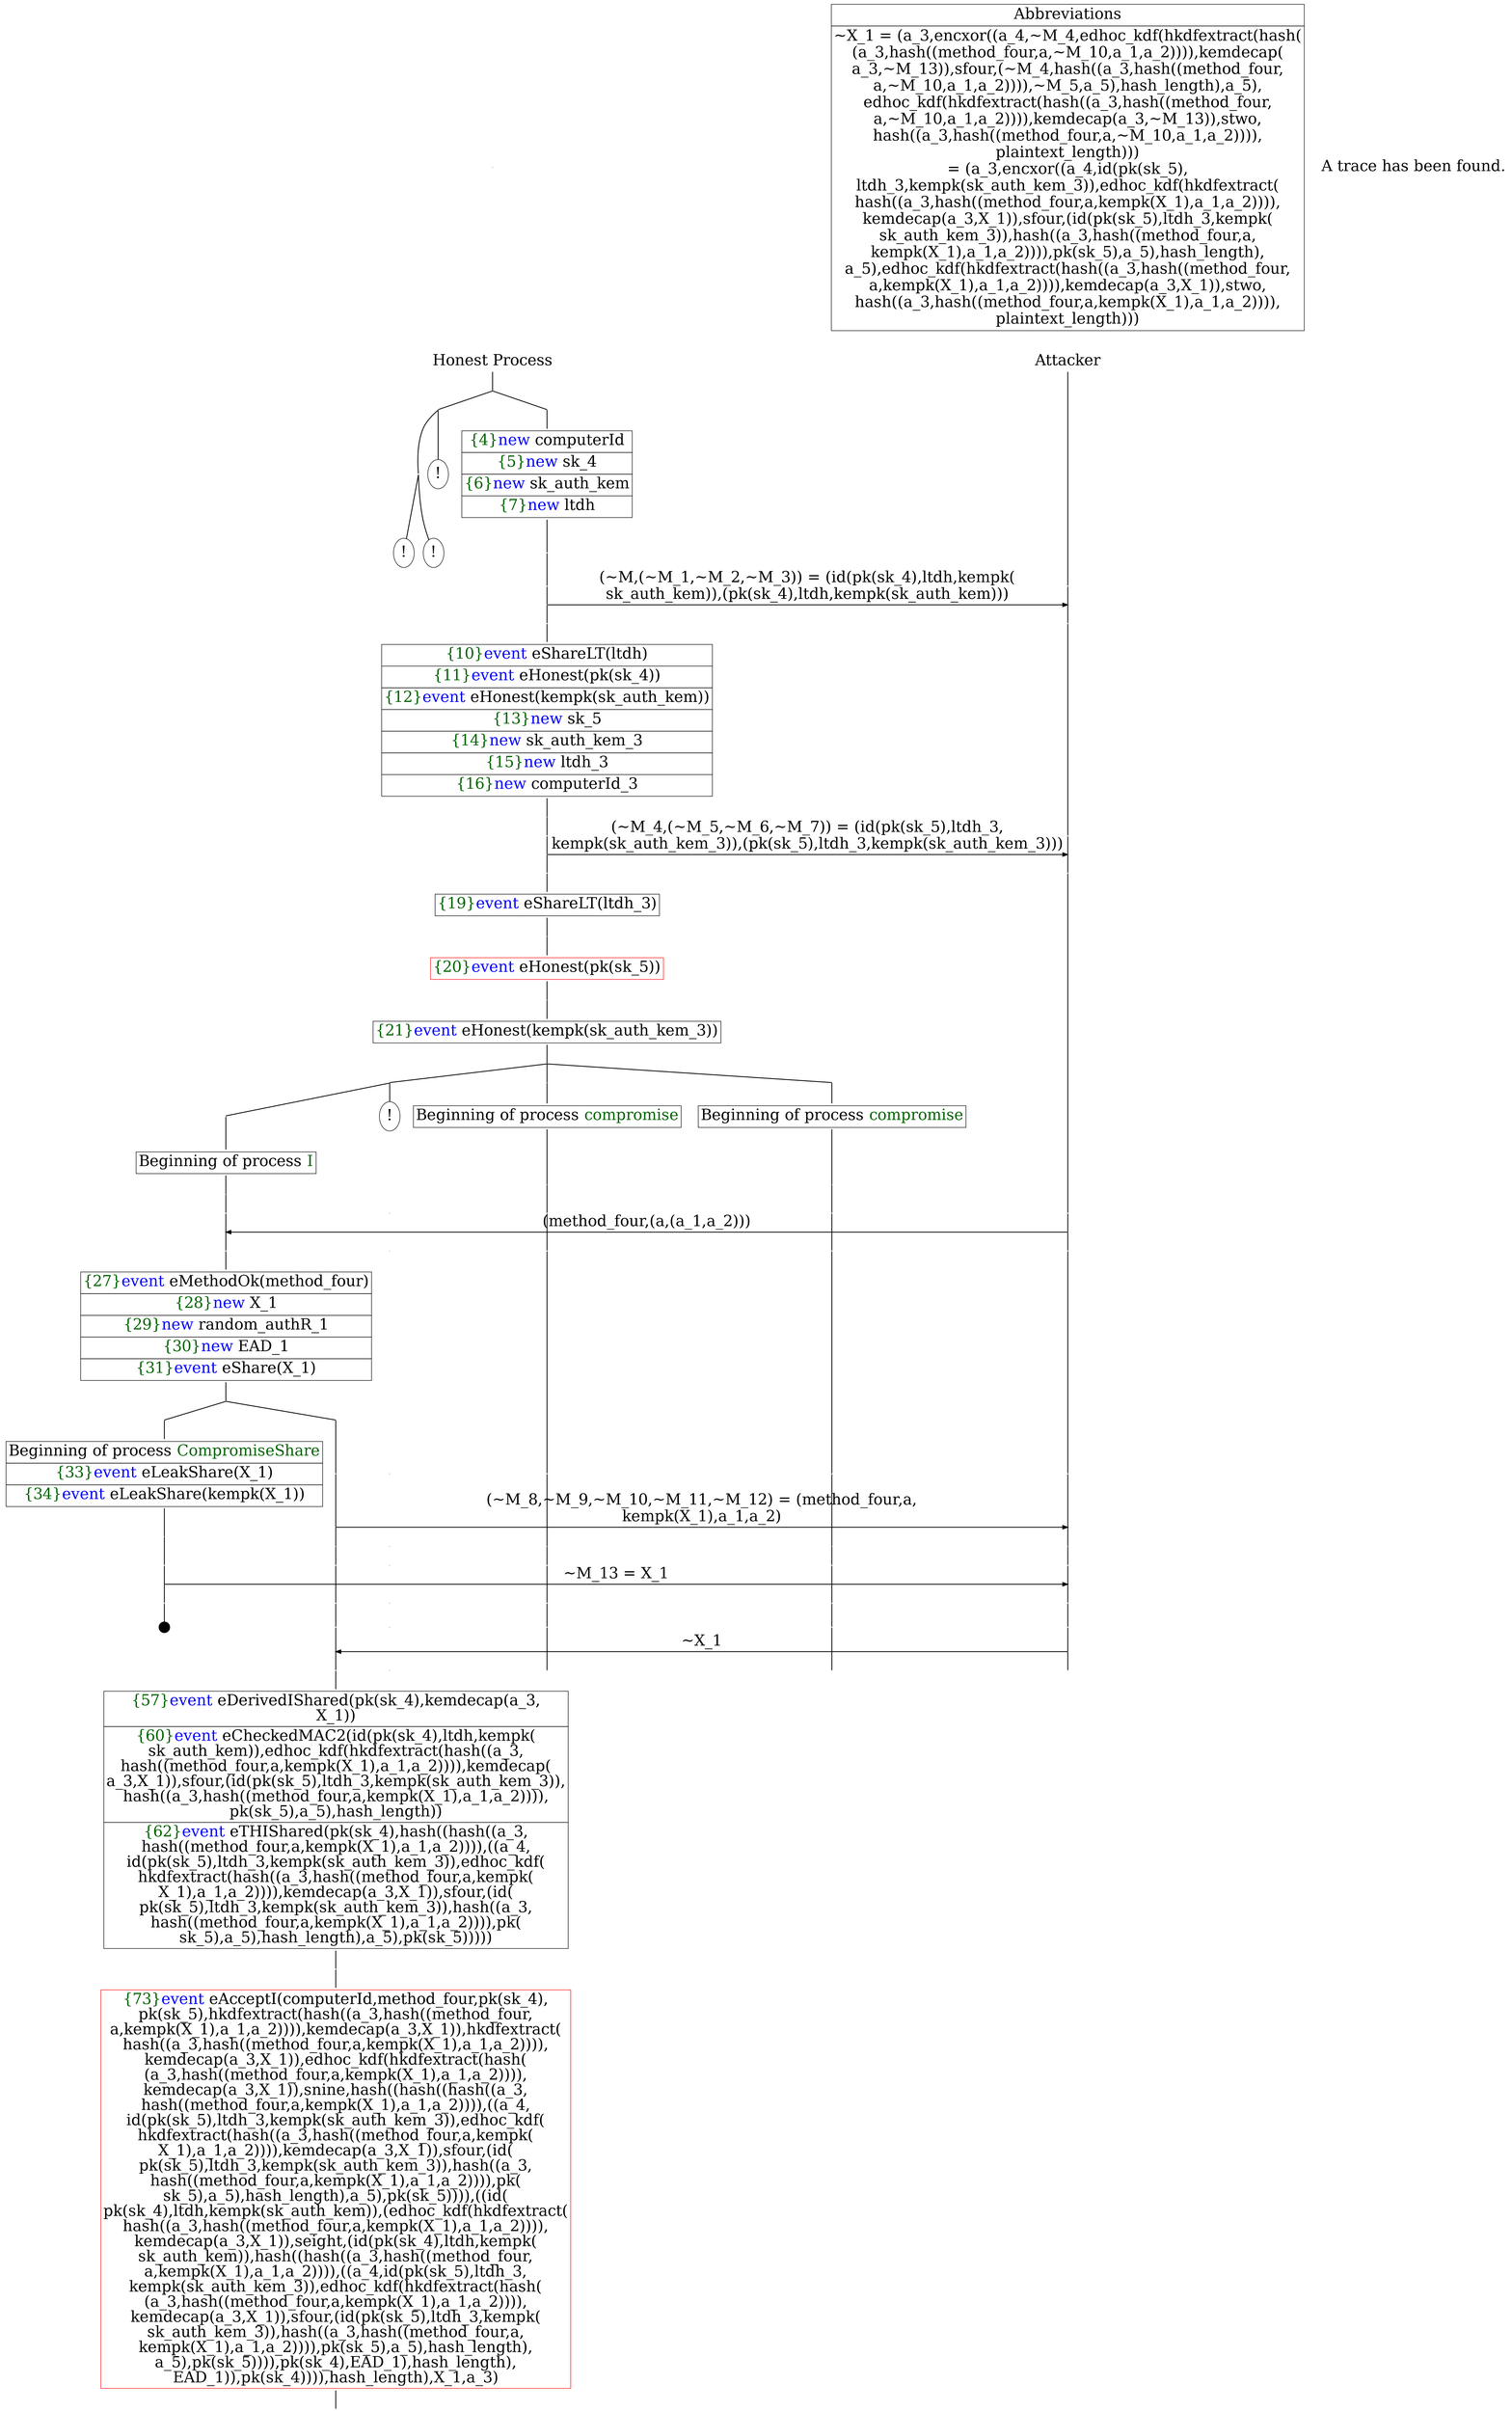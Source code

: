 digraph {
graph [ordering = out]
edge [arrowhead = none, penwidth = 1.6, fontsize = 30]
node [shape = point, width = 0, height = 0, fontsize = 30]
Trace<br/>
[label = <A trace has been found.<br/>
>, shape = plaintext]
P0__0 [label = "Honest Process", shape = plaintext]
P__0 [label = "Attacker", shape = plaintext]
Trace -> P0__0 [label = "", style = invisible, weight = 100]{rank = same; P0__0 P__0}
P0__0 -> P0__1 [label = <>, weight = 100]
/*RPar */
P0__1 -> P0_1__1 [label = <>]
P0__1 -> P0_0__1 [label = <>]
P0__1 [label = "", fixedsize = false, width = 0, height = 0, shape = none]
{rank = same; P0_0__1 P0_1__1}
P0_0__1 -> P0_0__2 [label = <>, weight = 100]
P0_0__2 [shape = plaintext, label = <<TABLE BORDER="0" CELLBORDER="1" CELLSPACING="0" CELLPADDING="4"> <TR><TD><FONT COLOR="darkgreen">{4}</FONT><FONT COLOR="blue">new </FONT>computerId</TD></TR><TR><TD><FONT COLOR="darkgreen">{5}</FONT><FONT COLOR="blue">new </FONT>sk_4</TD></TR><TR><TD><FONT COLOR="darkgreen">{6}</FONT><FONT COLOR="blue">new </FONT>sk_auth_kem</TD></TR><TR><TD><FONT COLOR="darkgreen">{7}</FONT><FONT COLOR="blue">new </FONT>ltdh</TD></TR></TABLE>>]
P0_0__2 -> P0_0__3 [label = <>, weight = 100]
P0_0__3 -> P0_0__4 [label = <>, weight = 100]
P__0 -> P__1 [label = <>, weight = 100]
{rank = same; P__1 P0_0__4}
P0_0__4 -> P0_0__5 [label = <>, weight = 100]
P__1 -> P__2 [label = <>, weight = 100]
{rank = same; P__2 P0_0__5}
P0_0__5 -> P__2 [label = <(~M,(~M_1,~M_2,~M_3)) = (id(pk(sk_4),ltdh,kempk(<br/>
sk_auth_kem)),(pk(sk_4),ltdh,kempk(sk_auth_kem)))>, arrowhead = normal]
P0_0__5 -> P0_0__6 [label = <>, weight = 100]
P__2 -> P__3 [label = <>, weight = 100]
{rank = same; P__3 P0_0__6}
P0_0__6 -> P0_0__7 [label = <>, weight = 100]
P0_0__7 [shape = plaintext, label = <<TABLE BORDER="0" CELLBORDER="1" CELLSPACING="0" CELLPADDING="4"> <TR><TD><FONT COLOR="darkgreen">{10}</FONT><FONT COLOR="blue">event</FONT> eShareLT(ltdh)</TD></TR><TR><TD><FONT COLOR="darkgreen">{11}</FONT><FONT COLOR="blue">event</FONT> eHonest(pk(sk_4))</TD></TR><TR><TD><FONT COLOR="darkgreen">{12}</FONT><FONT COLOR="blue">event</FONT> eHonest(kempk(sk_auth_kem))</TD></TR><TR><TD><FONT COLOR="darkgreen">{13}</FONT><FONT COLOR="blue">new </FONT>sk_5</TD></TR><TR><TD><FONT COLOR="darkgreen">{14}</FONT><FONT COLOR="blue">new </FONT>sk_auth_kem_3</TD></TR><TR><TD><FONT COLOR="darkgreen">{15}</FONT><FONT COLOR="blue">new </FONT>ltdh_3</TD></TR><TR><TD><FONT COLOR="darkgreen">{16}</FONT><FONT COLOR="blue">new </FONT>computerId_3</TD></TR></TABLE>>]
P0_0__7 -> P0_0__8 [label = <>, weight = 100]
P0_0__8 -> P0_0__9 [label = <>, weight = 100]
P__3 -> P__4 [label = <>, weight = 100]
{rank = same; P__4 P0_0__9}
P0_0__9 -> P0_0__10 [label = <>, weight = 100]
P__4 -> P__5 [label = <>, weight = 100]
{rank = same; P__5 P0_0__10}
P0_0__10 -> P__5 [label = <(~M_4,(~M_5,~M_6,~M_7)) = (id(pk(sk_5),ltdh_3,<br/>
kempk(sk_auth_kem_3)),(pk(sk_5),ltdh_3,kempk(sk_auth_kem_3)))>, arrowhead = normal]
P0_0__10 -> P0_0__11 [label = <>, weight = 100]
P__5 -> P__6 [label = <>, weight = 100]
{rank = same; P__6 P0_0__11}
P0_0__11 -> P0_0__12 [label = <>, weight = 100]
P0_0__12 [shape = plaintext, label = <<TABLE BORDER="0" CELLBORDER="1" CELLSPACING="0" CELLPADDING="4"> <TR><TD><FONT COLOR="darkgreen">{19}</FONT><FONT COLOR="blue">event</FONT> eShareLT(ltdh_3)</TD></TR></TABLE>>]
P0_0__12 -> P0_0__13 [label = <>, weight = 100]
P0_0__13 -> P0_0__14 [label = <>, weight = 100]
P0_0__14 [color = red, shape = plaintext, label = <<TABLE BORDER="0" CELLBORDER="1" CELLSPACING="0" CELLPADDING="4"> <TR><TD><FONT COLOR="darkgreen">{20}</FONT><FONT COLOR="blue">event</FONT> eHonest(pk(sk_5))</TD></TR></TABLE>>]
P0_0__14 -> P0_0__15 [label = <>, weight = 100]
P0_0__15 -> P0_0__16 [label = <>, weight = 100]
P0_0__16 [shape = plaintext, label = <<TABLE BORDER="0" CELLBORDER="1" CELLSPACING="0" CELLPADDING="4"> <TR><TD><FONT COLOR="darkgreen">{21}</FONT><FONT COLOR="blue">event</FONT> eHonest(kempk(sk_auth_kem_3))</TD></TR></TABLE>>]
P0_0__16 -> P0_0__17 [label = <>, weight = 100]
/*RPar */
P0_0__17 -> P0_0_2__17 [label = <>]
P0_0__17 -> P0_0_1__17 [label = <>]
P0_0__17 -> P0_0_0__17 [label = <>]
P0_0__17 [label = "", fixedsize = false, width = 0, height = 0, shape = none]
{rank = same; P0_0_0__17 P0_0_1__17 P0_0_2__17}
P0_0_0__17 -> P0_0_0__18 [label = <>, weight = 100]
P0_0_0__18 [shape = plaintext, label = <<TABLE BORDER="0" CELLBORDER="1" CELLSPACING="0" CELLPADDING="4"> <TR><TD>Beginning of process <FONT COLOR="darkgreen">compromise</FONT></TD></TR></TABLE>>]
P0_0_0__18 -> P0_0_0__19 [label = <>, weight = 100]
P0_0_1__17 -> P0_0_1__18 [label = <>, weight = 100]
P0_0_1__18 [shape = plaintext, label = <<TABLE BORDER="0" CELLBORDER="1" CELLSPACING="0" CELLPADDING="4"> <TR><TD>Beginning of process <FONT COLOR="darkgreen">compromise</FONT></TD></TR></TABLE>>]
P0_0_1__18 -> P0_0_1__19 [label = <>, weight = 100]
/*RPar */
P0_0_2__17 -> P0_0_2_1__17 [label = <>]
P0_0_2__17 -> P0_0_2_0__17 [label = <>]
P0_0_2__17 [label = "", fixedsize = false, width = 0, height = 0, shape = none]
{rank = same; P0_0_2_0__17 P0_0_2_1__17}
P0_0_2_0__17 [label = "!", shape = ellipse]
P0_0_2_1__17 -> P0_0_2_1__18 [label = <>, weight = 100]
P0_0_2_1__18 [shape = plaintext, label = <<TABLE BORDER="0" CELLBORDER="1" CELLSPACING="0" CELLPADDING="4"> <TR><TD>Beginning of process <FONT COLOR="darkgreen">I</FONT></TD></TR></TABLE>>]
P0_0_2_1__18 -> P0_0_2_1__19 [label = <>, weight = 100]
/*RPar */
P0_1__1 -> P0_1_1__1 [label = <>]
P0_1__1 -> P0_1_0__1 [label = <>]
P0_1__1 [label = "", fixedsize = false, width = 0, height = 0, shape = none]
{rank = same; P0_1_0__1 P0_1_1__1}
P0_1_0__1 [label = "!", shape = ellipse]
/*RPar */
P0_1_1__1 -> P0_1_1_1__1 [label = <>]
P0_1_1__1 -> P0_1_1_0__1 [label = <>]
P0_1_1__1 [label = "", fixedsize = false, width = 0, height = 0, shape = none]
{rank = same; P0_1_1_0__1 P0_1_1_1__1}
P0_1_1_0__1 [label = "!", shape = ellipse]
P0_1_1_1__1 [label = "!", shape = ellipse]
P0_0_2_1__19 -> P0_0_2_1__20 [label = <>, weight = 100]
P0_0_2_0__18 [label = "", style = invisible]
P0_0_2_0__17 -> P0_0_2_0__18 [label = <>, weight = 100, style = invisible]
P0_0_1__19 -> P0_0_1__20 [label = <>, weight = 100]
P0_0_0__19 -> P0_0_0__20 [label = <>, weight = 100]
P__6 -> P__7 [label = <>, weight = 100]
{rank = same; P__7 P0_0_0__20 P0_0_1__20 P0_0_2_0__18 P0_0_2_1__20}
P0_0_2_1__20 -> P0_0_2_1__21 [label = <>, weight = 100]
P__7 -> P__8 [label = <>, weight = 100]
{rank = same; P__8 P0_0_2_1__21}
P0_0_2_1__21 -> P__8 [label = <(method_four,(a,(a_1,a_2)))>, dir = back, arrowhead = normal]
P0_0_2_1__21 -> P0_0_2_1__22 [label = <>, weight = 100]
P0_0_2_0__19 [label = "", style = invisible]
P0_0_2_0__18 -> P0_0_2_0__19 [label = <>, weight = 100, style = invisible]
P0_0_1__20 -> P0_0_1__21 [label = <>, weight = 100]
P0_0_0__20 -> P0_0_0__21 [label = <>, weight = 100]
P__8 -> P__9 [label = <>, weight = 100]
{rank = same; P__9 P0_0_0__21 P0_0_1__21 P0_0_2_0__19 P0_0_2_1__22}
P0_0_2_1__22 -> P0_0_2_1__23 [label = <>, weight = 100]
P0_0_2_1__23 [shape = plaintext, label = <<TABLE BORDER="0" CELLBORDER="1" CELLSPACING="0" CELLPADDING="4"> <TR><TD><FONT COLOR="darkgreen">{27}</FONT><FONT COLOR="blue">event</FONT> eMethodOk(method_four)</TD></TR><TR><TD><FONT COLOR="darkgreen">{28}</FONT><FONT COLOR="blue">new </FONT>X_1</TD></TR><TR><TD><FONT COLOR="darkgreen">{29}</FONT><FONT COLOR="blue">new </FONT>random_authR_1</TD></TR><TR><TD><FONT COLOR="darkgreen">{30}</FONT><FONT COLOR="blue">new </FONT>EAD_1</TD></TR><TR><TD><FONT COLOR="darkgreen">{31}</FONT><FONT COLOR="blue">event</FONT> eShare(X_1)</TD></TR></TABLE>>]
P0_0_2_1__23 -> P0_0_2_1__24 [label = <>, weight = 100]
/*RPar */
P0_0_2_1__24 -> P0_0_2_1_1__24 [label = <>]
P0_0_2_1__24 -> P0_0_2_1_0__24 [label = <>]
P0_0_2_1__24 [label = "", fixedsize = false, width = 0, height = 0, shape = none]
{rank = same; P0_0_2_1_0__24 P0_0_2_1_1__24}
P0_0_2_1_0__24 -> P0_0_2_1_0__25 [label = <>, weight = 100]
P0_0_2_0__20 [label = "", style = invisible]
P0_0_2_0__19 -> P0_0_2_0__20 [label = <>, weight = 100, style = invisible]
P0_0_1__21 -> P0_0_1__22 [label = <>, weight = 100]
P0_0_0__21 -> P0_0_0__22 [label = <>, weight = 100]
P__9 -> P__10 [label = <>, weight = 100]
{rank = same; P__10 P0_0_0__22 P0_0_1__22 P0_0_2_0__20 P0_0_2_1_0__25}
P0_0_2_1_0__25 -> P0_0_2_1_0__26 [label = <>, weight = 100]
P__10 -> P__11 [label = <>, weight = 100]
{rank = same; P__11 P0_0_2_1_0__26}
P0_0_2_1_0__26 -> P__11 [label = <(~M_8,~M_9,~M_10,~M_11,~M_12) = (method_four,a,<br/>
kempk(X_1),a_1,a_2)>, arrowhead = normal]
P0_0_2_1_0__26 -> P0_0_2_1_0__27 [label = <>, weight = 100]
P0_0_2_0__21 [label = "", style = invisible]
P0_0_2_0__20 -> P0_0_2_0__21 [label = <>, weight = 100, style = invisible]
P0_0_1__22 -> P0_0_1__23 [label = <>, weight = 100]
P0_0_0__22 -> P0_0_0__23 [label = <>, weight = 100]
P__11 -> P__12 [label = <>, weight = 100]
{rank = same; P__12 P0_0_0__23 P0_0_1__23 P0_0_2_0__21 P0_0_2_1_0__27}
P0_0_2_1_1__24 -> P0_0_2_1_1__25 [label = <>, weight = 100]
P0_0_2_1_1__25 [shape = plaintext, label = <<TABLE BORDER="0" CELLBORDER="1" CELLSPACING="0" CELLPADDING="4"> <TR><TD>Beginning of process <FONT COLOR="darkgreen">CompromiseShare</FONT></TD></TR><TR><TD><FONT COLOR="darkgreen">{33}</FONT><FONT COLOR="blue">event</FONT> eLeakShare(X_1)</TD></TR><TR><TD><FONT COLOR="darkgreen">{34}</FONT><FONT COLOR="blue">event</FONT> eLeakShare(kempk(X_1))</TD></TR></TABLE>>]
P0_0_2_1_1__25 -> P0_0_2_1_1__26 [label = <>, weight = 100]
P0_0_2_1_1__26 -> P0_0_2_1_1__27 [label = <>, weight = 100]
P0_0_2_1_0__27 -> P0_0_2_1_0__28 [label = <>, weight = 100]
P0_0_2_0__22 [label = "", style = invisible]
P0_0_2_0__21 -> P0_0_2_0__22 [label = <>, weight = 100, style = invisible]
P0_0_1__23 -> P0_0_1__24 [label = <>, weight = 100]
P0_0_0__23 -> P0_0_0__24 [label = <>, weight = 100]
P__12 -> P__13 [label = <>, weight = 100]
{rank = same; P__13 P0_0_0__24 P0_0_1__24 P0_0_2_0__22 P0_0_2_1_0__28 P0_0_2_1_1__27}
P0_0_2_1_1__27 -> P0_0_2_1_1__28 [label = <>, weight = 100]
P__13 -> P__14 [label = <>, weight = 100]
{rank = same; P__14 P0_0_2_1_1__28}
P0_0_2_1_1__28 -> P__14 [label = <~M_13 = X_1>, arrowhead = normal]
P0_0_2_1_1__28 -> P0_0_2_1_1__29 [label = <>, weight = 100]
P0_0_2_1_0__28 -> P0_0_2_1_0__29 [label = <>, weight = 100]
P0_0_2_0__23 [label = "", style = invisible]
P0_0_2_0__22 -> P0_0_2_0__23 [label = <>, weight = 100, style = invisible]
P0_0_1__24 -> P0_0_1__25 [label = <>, weight = 100]
P0_0_0__24 -> P0_0_0__25 [label = <>, weight = 100]
P__14 -> P__15 [label = <>, weight = 100]
{rank = same; P__15 P0_0_0__25 P0_0_1__25 P0_0_2_0__23 P0_0_2_1_0__29 P0_0_2_1_1__29}
P0_0_2_1_1__30 [label = "", width = 0.3, height = 0.3]
P0_0_2_1_1__29 -> P0_0_2_1_1__30 [label = <>, weight = 100]
P0_0_2_1_0__29 -> P0_0_2_1_0__30 [label = <>, weight = 100]
P0_0_2_0__24 [label = "", style = invisible]
P0_0_2_0__23 -> P0_0_2_0__24 [label = <>, weight = 100, style = invisible]
P0_0_1__25 -> P0_0_1__26 [label = <>, weight = 100]
P0_0_0__25 -> P0_0_0__26 [label = <>, weight = 100]
P__15 -> P__16 [label = <>, weight = 100]
{rank = same; P__16 P0_0_0__26 P0_0_1__26 P0_0_2_0__24 P0_0_2_1_0__30}
P0_0_2_1_0__30 -> P0_0_2_1_0__31 [label = <>, weight = 100]
P__16 -> P__17 [label = <>, weight = 100]
{rank = same; P__17 P0_0_2_1_0__31}
P0_0_2_1_0__31 -> P__17 [label = <~X_1>, dir = back, arrowhead = normal]
P0_0_2_1_0__31 -> P0_0_2_1_0__32 [label = <>, weight = 100]
P0_0_2_0__25 [label = "", style = invisible]
P0_0_2_0__24 -> P0_0_2_0__25 [label = <>, weight = 100, style = invisible]
P0_0_1__26 -> P0_0_1__27 [label = <>, weight = 100]
P0_0_0__26 -> P0_0_0__27 [label = <>, weight = 100]
P__17 -> P__18 [label = <>, weight = 100]
{rank = same; P__18 P0_0_0__27 P0_0_1__27 P0_0_2_0__25 P0_0_2_1_0__32}
P0_0_2_1_0__32 -> P0_0_2_1_0__33 [label = <>, weight = 100]
P0_0_2_1_0__33 [shape = plaintext, label = <<TABLE BORDER="0" CELLBORDER="1" CELLSPACING="0" CELLPADDING="4"> <TR><TD><FONT COLOR="darkgreen">{57}</FONT><FONT COLOR="blue">event</FONT> eDerivedIShared(pk(sk_4),kemdecap(a_3,<br/>
X_1))</TD></TR><TR><TD><FONT COLOR="darkgreen">{60}</FONT><FONT COLOR="blue">event</FONT> eCheckedMAC2(id(pk(sk_4),ltdh,kempk(<br/>
sk_auth_kem)),edhoc_kdf(hkdfextract(hash((a_3,<br/>
hash((method_four,a,kempk(X_1),a_1,a_2)))),kemdecap(<br/>
a_3,X_1)),sfour,(id(pk(sk_5),ltdh_3,kempk(sk_auth_kem_3)),<br/>
hash((a_3,hash((method_four,a,kempk(X_1),a_1,a_2)))),<br/>
pk(sk_5),a_5),hash_length))</TD></TR><TR><TD><FONT COLOR="darkgreen">{62}</FONT><FONT COLOR="blue">event</FONT> eTHIShared(pk(sk_4),hash((hash((a_3,<br/>
hash((method_four,a,kempk(X_1),a_1,a_2)))),((a_4,<br/>
id(pk(sk_5),ltdh_3,kempk(sk_auth_kem_3)),edhoc_kdf(<br/>
hkdfextract(hash((a_3,hash((method_four,a,kempk(<br/>
X_1),a_1,a_2)))),kemdecap(a_3,X_1)),sfour,(id(<br/>
pk(sk_5),ltdh_3,kempk(sk_auth_kem_3)),hash((a_3,<br/>
hash((method_four,a,kempk(X_1),a_1,a_2)))),pk(<br/>
sk_5),a_5),hash_length),a_5),pk(sk_5)))))</TD></TR></TABLE>>]
P0_0_2_1_0__33 -> P0_0_2_1_0__34 [label = <>, weight = 100]
P0_0_2_1_0__34 -> P0_0_2_1_0__35 [label = <>, weight = 100]
P0_0_2_1_0__35 [color = red, shape = plaintext, label = <<TABLE BORDER="0" CELLBORDER="1" CELLSPACING="0" CELLPADDING="4"> <TR><TD><FONT COLOR="darkgreen">{73}</FONT><FONT COLOR="blue">event</FONT> eAcceptI(computerId,method_four,pk(sk_4),<br/>
pk(sk_5),hkdfextract(hash((a_3,hash((method_four,<br/>
a,kempk(X_1),a_1,a_2)))),kemdecap(a_3,X_1)),hkdfextract(<br/>
hash((a_3,hash((method_four,a,kempk(X_1),a_1,a_2)))),<br/>
kemdecap(a_3,X_1)),edhoc_kdf(hkdfextract(hash(<br/>
(a_3,hash((method_four,a,kempk(X_1),a_1,a_2)))),<br/>
kemdecap(a_3,X_1)),snine,hash((hash((hash((a_3,<br/>
hash((method_four,a,kempk(X_1),a_1,a_2)))),((a_4,<br/>
id(pk(sk_5),ltdh_3,kempk(sk_auth_kem_3)),edhoc_kdf(<br/>
hkdfextract(hash((a_3,hash((method_four,a,kempk(<br/>
X_1),a_1,a_2)))),kemdecap(a_3,X_1)),sfour,(id(<br/>
pk(sk_5),ltdh_3,kempk(sk_auth_kem_3)),hash((a_3,<br/>
hash((method_four,a,kempk(X_1),a_1,a_2)))),pk(<br/>
sk_5),a_5),hash_length),a_5),pk(sk_5)))),((id(<br/>
pk(sk_4),ltdh,kempk(sk_auth_kem)),(edhoc_kdf(hkdfextract(<br/>
hash((a_3,hash((method_four,a,kempk(X_1),a_1,a_2)))),<br/>
kemdecap(a_3,X_1)),seight,(id(pk(sk_4),ltdh,kempk(<br/>
sk_auth_kem)),hash((hash((a_3,hash((method_four,<br/>
a,kempk(X_1),a_1,a_2)))),((a_4,id(pk(sk_5),ltdh_3,<br/>
kempk(sk_auth_kem_3)),edhoc_kdf(hkdfextract(hash(<br/>
(a_3,hash((method_four,a,kempk(X_1),a_1,a_2)))),<br/>
kemdecap(a_3,X_1)),sfour,(id(pk(sk_5),ltdh_3,kempk(<br/>
sk_auth_kem_3)),hash((a_3,hash((method_four,a,<br/>
kempk(X_1),a_1,a_2)))),pk(sk_5),a_5),hash_length),<br/>
a_5),pk(sk_5)))),pk(sk_4),EAD_1),hash_length),<br/>
EAD_1)),pk(sk_4)))),hash_length),X_1,a_3)</TD></TR></TABLE>>]
P0_0_2_1_0__35 -> P0_0_2_1_0__36 [label = <>, weight = 100]
Abbrev [shape = plaintext, label = <<TABLE BORDER="0" CELLBORDER="1" CELLSPACING="0" CELLPADDING="4"><TR> <TD> Abbreviations </TD></TR><TR><TD>~X_1 = (a_3,encxor((a_4,~M_4,edhoc_kdf(hkdfextract(hash(<br/>
(a_3,hash((method_four,a,~M_10,a_1,a_2)))),kemdecap(<br/>
a_3,~M_13)),sfour,(~M_4,hash((a_3,hash((method_four,<br/>
a,~M_10,a_1,a_2)))),~M_5,a_5),hash_length),a_5),<br/>
edhoc_kdf(hkdfextract(hash((a_3,hash((method_four,<br/>
a,~M_10,a_1,a_2)))),kemdecap(a_3,~M_13)),stwo,<br/>
hash((a_3,hash((method_four,a,~M_10,a_1,a_2)))),<br/>
plaintext_length)))<br/>
= (a_3,encxor((a_4,id(pk(sk_5),<br/>
ltdh_3,kempk(sk_auth_kem_3)),edhoc_kdf(hkdfextract(<br/>
hash((a_3,hash((method_four,a,kempk(X_1),a_1,a_2)))),<br/>
kemdecap(a_3,X_1)),sfour,(id(pk(sk_5),ltdh_3,kempk(<br/>
sk_auth_kem_3)),hash((a_3,hash((method_four,a,<br/>
kempk(X_1),a_1,a_2)))),pk(sk_5),a_5),hash_length),<br/>
a_5),edhoc_kdf(hkdfextract(hash((a_3,hash((method_four,<br/>
a,kempk(X_1),a_1,a_2)))),kemdecap(a_3,X_1)),stwo,<br/>
hash((a_3,hash((method_four,a,kempk(X_1),a_1,a_2)))),<br/>
plaintext_length)))</TD></TR></TABLE>>]Abbrev -> P__0 [style = invisible, weight =100]}